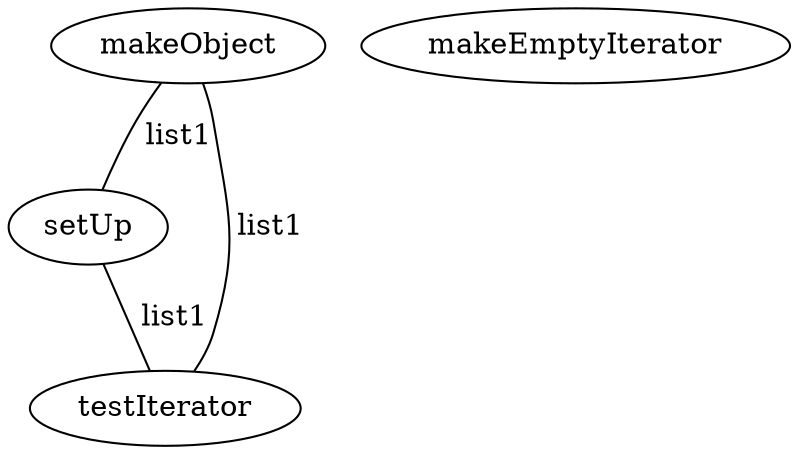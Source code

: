digraph G {
makeObject;
setUp;
makeEmptyIterator;
testIterator;
makeObject -> setUp [label=" list1", dir=none];
makeObject -> testIterator [label=" list1", dir=none];
setUp -> testIterator [label=" list1", dir=none];
}